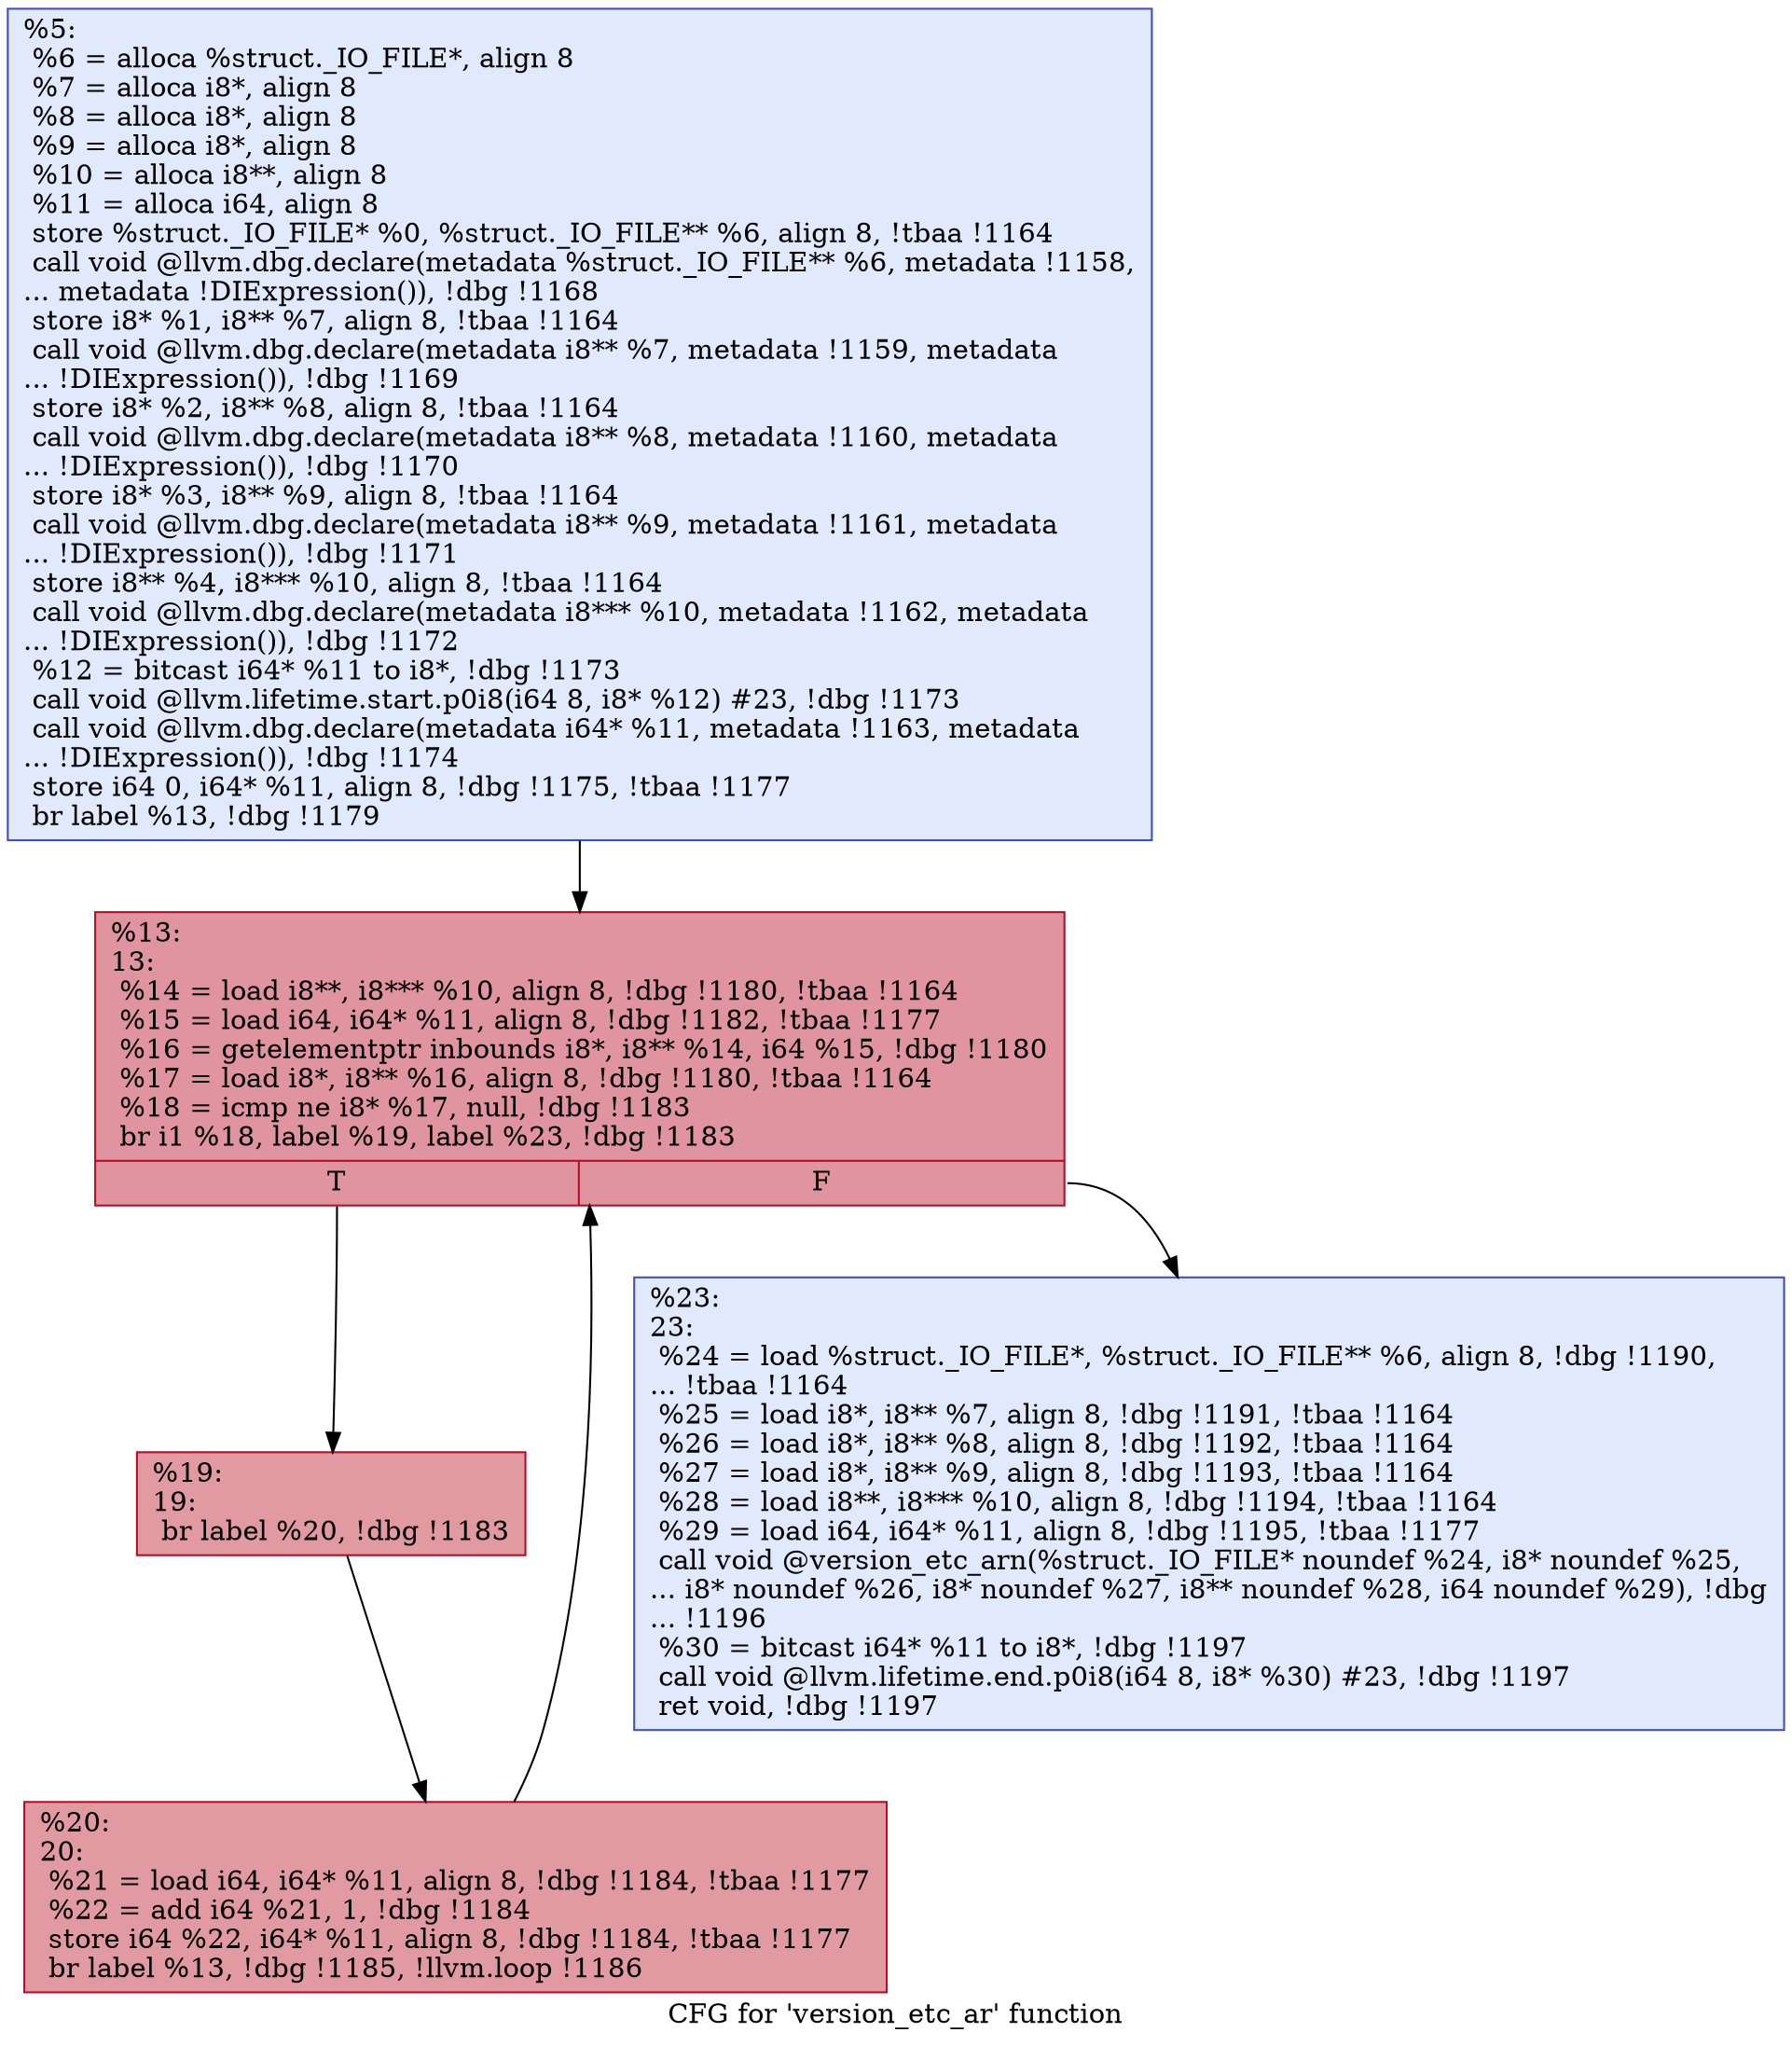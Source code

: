 digraph "CFG for 'version_etc_ar' function" {
	label="CFG for 'version_etc_ar' function";

	Node0x16dfb70 [shape=record,color="#3d50c3ff", style=filled, fillcolor="#b9d0f970",label="{%5:\l  %6 = alloca %struct._IO_FILE*, align 8\l  %7 = alloca i8*, align 8\l  %8 = alloca i8*, align 8\l  %9 = alloca i8*, align 8\l  %10 = alloca i8**, align 8\l  %11 = alloca i64, align 8\l  store %struct._IO_FILE* %0, %struct._IO_FILE** %6, align 8, !tbaa !1164\l  call void @llvm.dbg.declare(metadata %struct._IO_FILE** %6, metadata !1158,\l... metadata !DIExpression()), !dbg !1168\l  store i8* %1, i8** %7, align 8, !tbaa !1164\l  call void @llvm.dbg.declare(metadata i8** %7, metadata !1159, metadata\l... !DIExpression()), !dbg !1169\l  store i8* %2, i8** %8, align 8, !tbaa !1164\l  call void @llvm.dbg.declare(metadata i8** %8, metadata !1160, metadata\l... !DIExpression()), !dbg !1170\l  store i8* %3, i8** %9, align 8, !tbaa !1164\l  call void @llvm.dbg.declare(metadata i8** %9, metadata !1161, metadata\l... !DIExpression()), !dbg !1171\l  store i8** %4, i8*** %10, align 8, !tbaa !1164\l  call void @llvm.dbg.declare(metadata i8*** %10, metadata !1162, metadata\l... !DIExpression()), !dbg !1172\l  %12 = bitcast i64* %11 to i8*, !dbg !1173\l  call void @llvm.lifetime.start.p0i8(i64 8, i8* %12) #23, !dbg !1173\l  call void @llvm.dbg.declare(metadata i64* %11, metadata !1163, metadata\l... !DIExpression()), !dbg !1174\l  store i64 0, i64* %11, align 8, !dbg !1175, !tbaa !1177\l  br label %13, !dbg !1179\l}"];
	Node0x16dfb70 -> Node0x16dfbf0;
	Node0x16dfbf0 [shape=record,color="#b70d28ff", style=filled, fillcolor="#b70d2870",label="{%13:\l13:                                               \l  %14 = load i8**, i8*** %10, align 8, !dbg !1180, !tbaa !1164\l  %15 = load i64, i64* %11, align 8, !dbg !1182, !tbaa !1177\l  %16 = getelementptr inbounds i8*, i8** %14, i64 %15, !dbg !1180\l  %17 = load i8*, i8** %16, align 8, !dbg !1180, !tbaa !1164\l  %18 = icmp ne i8* %17, null, !dbg !1183\l  br i1 %18, label %19, label %23, !dbg !1183\l|{<s0>T|<s1>F}}"];
	Node0x16dfbf0:s0 -> Node0x16dfc40;
	Node0x16dfbf0:s1 -> Node0x16dfce0;
	Node0x16dfc40 [shape=record,color="#b70d28ff", style=filled, fillcolor="#bb1b2c70",label="{%19:\l19:                                               \l  br label %20, !dbg !1183\l}"];
	Node0x16dfc40 -> Node0x16dfc90;
	Node0x16dfc90 [shape=record,color="#b70d28ff", style=filled, fillcolor="#bb1b2c70",label="{%20:\l20:                                               \l  %21 = load i64, i64* %11, align 8, !dbg !1184, !tbaa !1177\l  %22 = add i64 %21, 1, !dbg !1184\l  store i64 %22, i64* %11, align 8, !dbg !1184, !tbaa !1177\l  br label %13, !dbg !1185, !llvm.loop !1186\l}"];
	Node0x16dfc90 -> Node0x16dfbf0;
	Node0x16dfce0 [shape=record,color="#3d50c3ff", style=filled, fillcolor="#b9d0f970",label="{%23:\l23:                                               \l  %24 = load %struct._IO_FILE*, %struct._IO_FILE** %6, align 8, !dbg !1190,\l... !tbaa !1164\l  %25 = load i8*, i8** %7, align 8, !dbg !1191, !tbaa !1164\l  %26 = load i8*, i8** %8, align 8, !dbg !1192, !tbaa !1164\l  %27 = load i8*, i8** %9, align 8, !dbg !1193, !tbaa !1164\l  %28 = load i8**, i8*** %10, align 8, !dbg !1194, !tbaa !1164\l  %29 = load i64, i64* %11, align 8, !dbg !1195, !tbaa !1177\l  call void @version_etc_arn(%struct._IO_FILE* noundef %24, i8* noundef %25,\l... i8* noundef %26, i8* noundef %27, i8** noundef %28, i64 noundef %29), !dbg\l... !1196\l  %30 = bitcast i64* %11 to i8*, !dbg !1197\l  call void @llvm.lifetime.end.p0i8(i64 8, i8* %30) #23, !dbg !1197\l  ret void, !dbg !1197\l}"];
}
